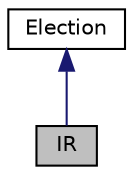 digraph "IR"
{
 // LATEX_PDF_SIZE
  edge [fontname="Helvetica",fontsize="10",labelfontname="Helvetica",labelfontsize="10"];
  node [fontname="Helvetica",fontsize="10",shape=record];
  Node1 [label="IR",height=0.2,width=0.4,color="black", fillcolor="grey75", style="filled", fontcolor="black",tooltip="Specific strategy implementation of Election class for processing IR election logic."];
  Node2 -> Node1 [dir="back",color="midnightblue",fontsize="10",style="solid",fontname="Helvetica"];
  Node2 [label="Election",height=0.2,width=0.4,color="black", fillcolor="white", style="filled",URL="$dd/dfe/classElection.html",tooltip=" "];
}
